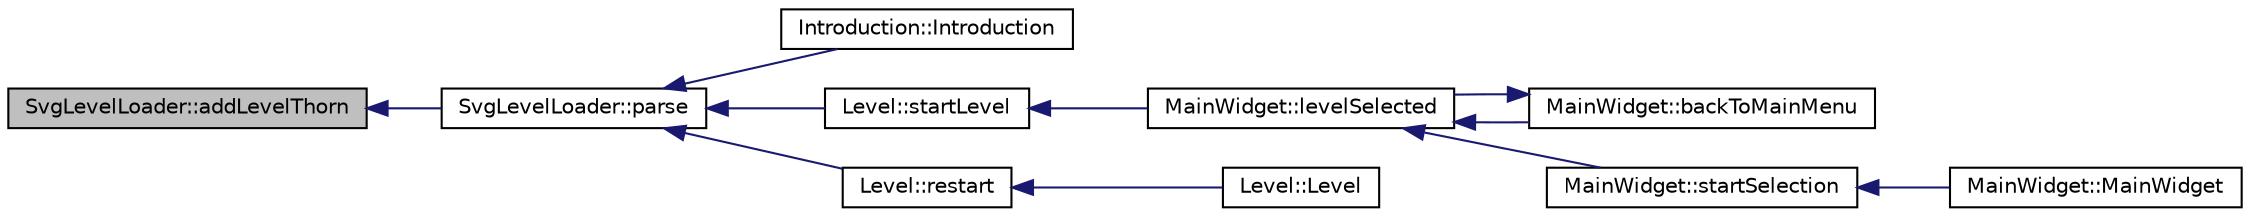 digraph G
{
  edge [fontname="Helvetica",fontsize="10",labelfontname="Helvetica",labelfontsize="10"];
  node [fontname="Helvetica",fontsize="10",shape=record];
  rankdir="LR";
  Node1 [label="SvgLevelLoader::addLevelThorn",height=0.2,width=0.4,color="black", fillcolor="grey75", style="filled" fontcolor="black"];
  Node1 -> Node2 [dir="back",color="midnightblue",fontsize="10",style="solid",fontname="Helvetica"];
  Node2 [label="SvgLevelLoader::parse",height=0.2,width=0.4,color="black", fillcolor="white", style="filled",URL="$d7/dbb/classSvgLevelLoader.html#a3bbc09b35d62e646892ca2e213e7fd22"];
  Node2 -> Node3 [dir="back",color="midnightblue",fontsize="10",style="solid",fontname="Helvetica"];
  Node3 [label="Introduction::Introduction",height=0.2,width=0.4,color="black", fillcolor="white", style="filled",URL="$d0/d24/classIntroduction.html#a48393f6ccb41a853300b4bbd44a2be21"];
  Node2 -> Node4 [dir="back",color="midnightblue",fontsize="10",style="solid",fontname="Helvetica"];
  Node4 [label="Level::startLevel",height=0.2,width=0.4,color="black", fillcolor="white", style="filled",URL="$d2/d9d/classLevel.html#a30245d7fbba8bf74310289f2c6233af7"];
  Node4 -> Node5 [dir="back",color="midnightblue",fontsize="10",style="solid",fontname="Helvetica"];
  Node5 [label="MainWidget::levelSelected",height=0.2,width=0.4,color="black", fillcolor="white", style="filled",URL="$d9/d73/classMainWidget.html#a7460c5640216291772a423c19db16f14"];
  Node5 -> Node6 [dir="back",color="midnightblue",fontsize="10",style="solid",fontname="Helvetica"];
  Node6 [label="MainWidget::backToMainMenu",height=0.2,width=0.4,color="black", fillcolor="white", style="filled",URL="$d9/d73/classMainWidget.html#aa4d9ebf32f9d2f370209810e1d98cf4f"];
  Node6 -> Node5 [dir="back",color="midnightblue",fontsize="10",style="solid",fontname="Helvetica"];
  Node5 -> Node7 [dir="back",color="midnightblue",fontsize="10",style="solid",fontname="Helvetica"];
  Node7 [label="MainWidget::startSelection",height=0.2,width=0.4,color="black", fillcolor="white", style="filled",URL="$d9/d73/classMainWidget.html#ace13c66ba2a6a0f0abfbc9041e35a4f2"];
  Node7 -> Node8 [dir="back",color="midnightblue",fontsize="10",style="solid",fontname="Helvetica"];
  Node8 [label="MainWidget::MainWidget",height=0.2,width=0.4,color="black", fillcolor="white", style="filled",URL="$d9/d73/classMainWidget.html#af5f794244d1985dc2e40d2f17d8ff552"];
  Node2 -> Node9 [dir="back",color="midnightblue",fontsize="10",style="solid",fontname="Helvetica"];
  Node9 [label="Level::restart",height=0.2,width=0.4,color="black", fillcolor="white", style="filled",URL="$d2/d9d/classLevel.html#ab18900b8195c469cc78c906216eb9eb0"];
  Node9 -> Node10 [dir="back",color="midnightblue",fontsize="10",style="solid",fontname="Helvetica"];
  Node10 [label="Level::Level",height=0.2,width=0.4,color="black", fillcolor="white", style="filled",URL="$d2/d9d/classLevel.html#aab4805fc7397cd5ab9d9852a1d403a0d"];
}
